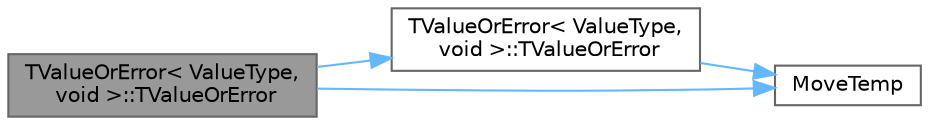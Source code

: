 digraph "TValueOrError&lt; ValueType, void &gt;::TValueOrError"
{
 // INTERACTIVE_SVG=YES
 // LATEX_PDF_SIZE
  bgcolor="transparent";
  edge [fontname=Helvetica,fontsize=10,labelfontname=Helvetica,labelfontsize=10];
  node [fontname=Helvetica,fontsize=10,shape=box,height=0.2,width=0.4];
  rankdir="LR";
  Node1 [id="Node000001",label="TValueOrError\< ValueType,\l void \>::TValueOrError",height=0.2,width=0.4,color="gray40", fillcolor="grey60", style="filled", fontcolor="black",tooltip="Construct the value from a proxy from MakeValue."];
  Node1 -> Node2 [id="edge1_Node000001_Node000002",color="steelblue1",style="solid",tooltip=" "];
  Node2 [id="Node000002",label="TValueOrError\< ValueType,\l void \>::TValueOrError",height=0.2,width=0.4,color="grey40", fillcolor="white", style="filled",URL="$d4/d1e/classTValueOrError_3_01ValueType_00_01void_01_4.html#a3e15b1491130993094b0575054d0a61b",tooltip=" "];
  Node2 -> Node3 [id="edge2_Node000002_Node000003",color="steelblue1",style="solid",tooltip=" "];
  Node3 [id="Node000003",label="MoveTemp",height=0.2,width=0.4,color="grey40", fillcolor="white", style="filled",URL="$d4/d24/UnrealTemplate_8h.html#ad5e6c049aeb9c9115fec514ba581dbb6",tooltip="MoveTemp will cast a reference to an rvalue reference."];
  Node1 -> Node3 [id="edge3_Node000001_Node000003",color="steelblue1",style="solid",tooltip=" "];
}
